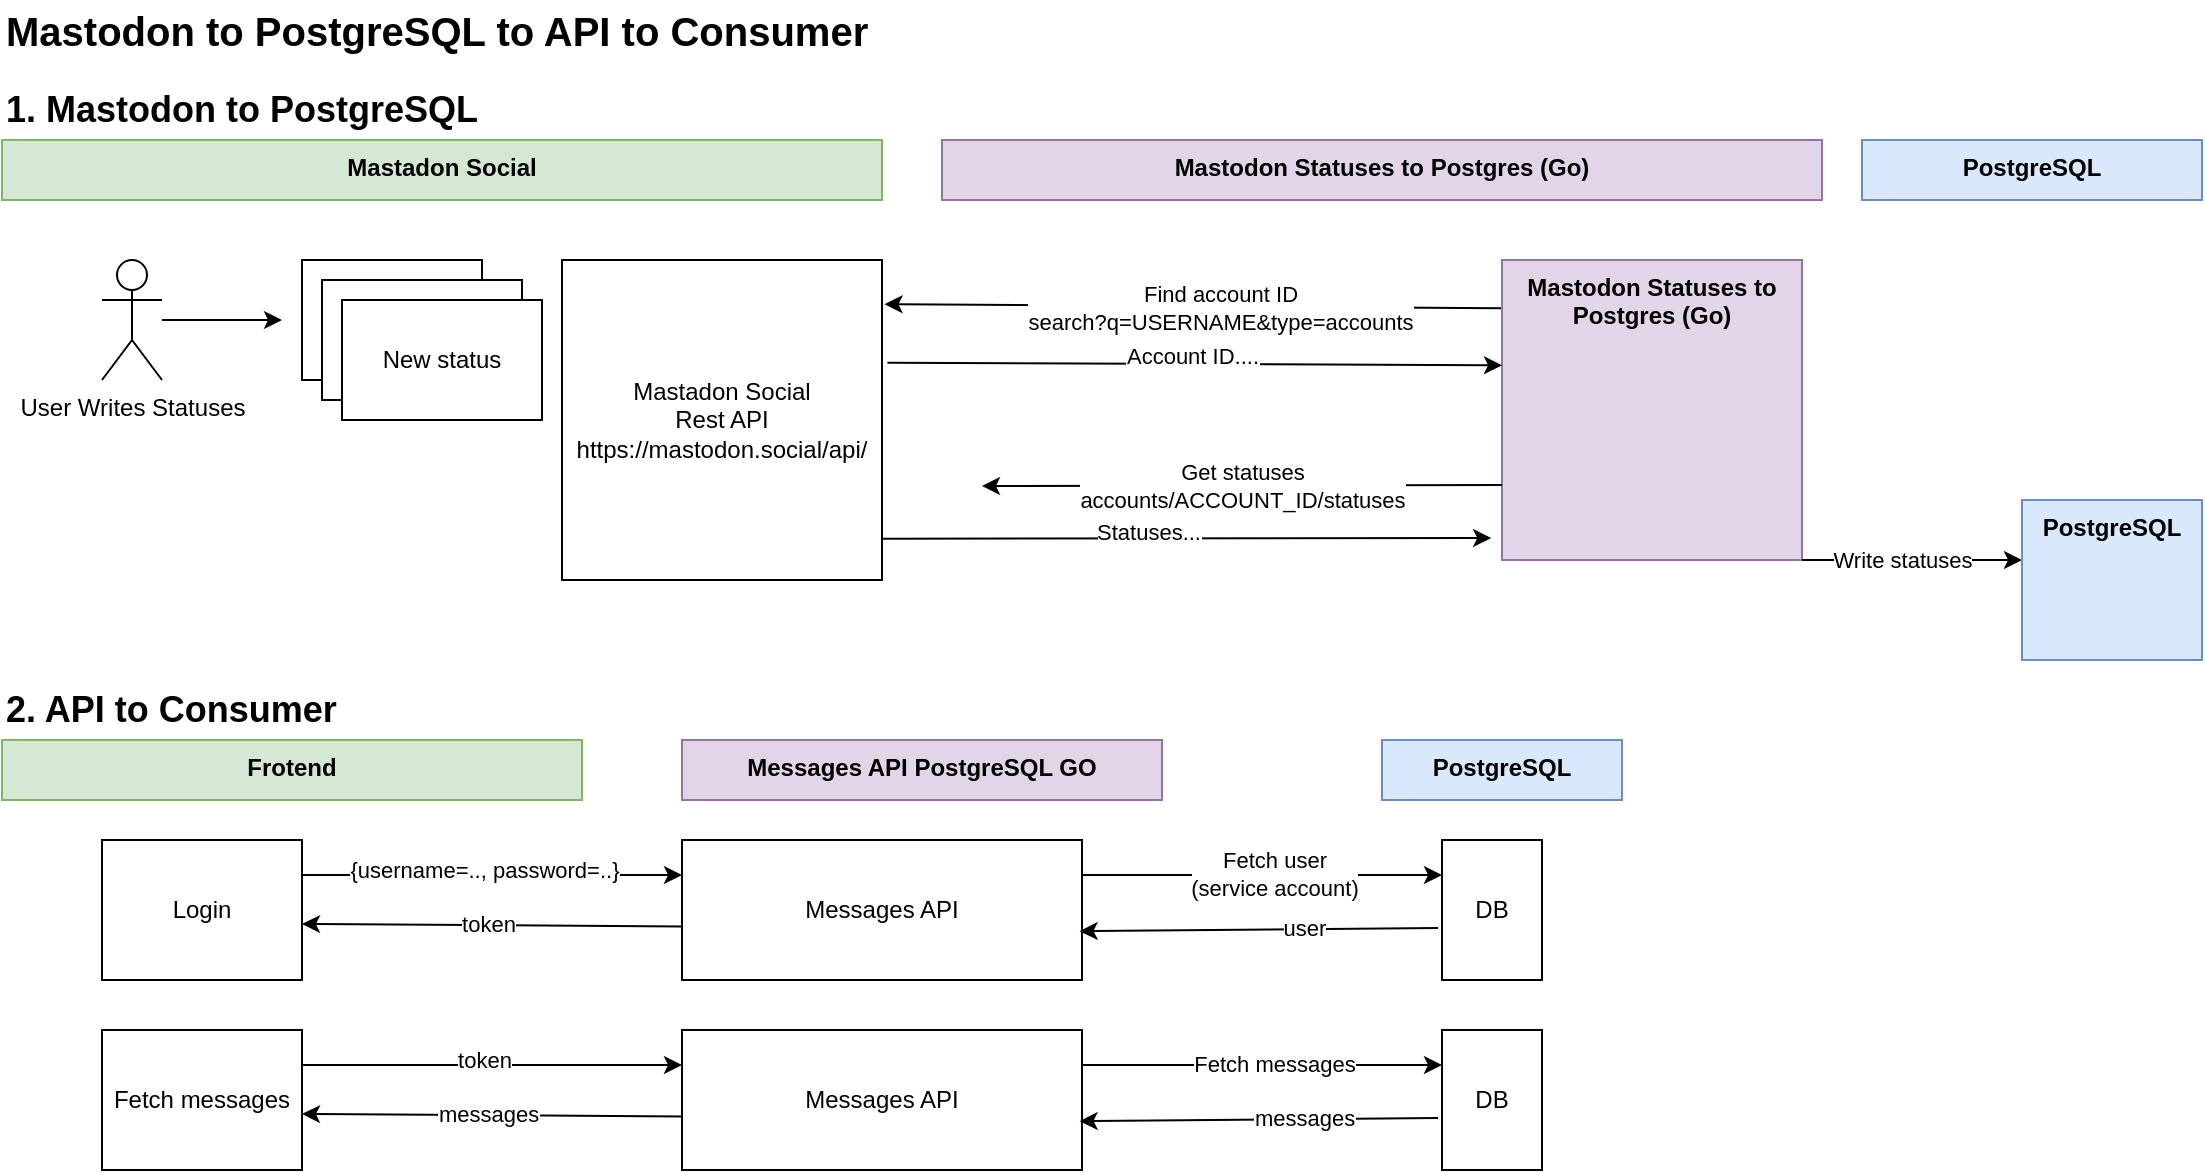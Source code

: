 <mxfile version="22.1.18" type="device">
  <diagram name="Page-1" id="WRdN7BM2ZJ4U4scon4Hu">
    <mxGraphModel dx="1050" dy="621" grid="1" gridSize="10" guides="1" tooltips="1" connect="1" arrows="1" fold="1" page="1" pageScale="1" pageWidth="827" pageHeight="1169" math="0" shadow="0">
      <root>
        <mxCell id="0" />
        <mxCell id="1" parent="0" />
        <mxCell id="FbIVop6zdLtNsHptMYI5-1" value="&lt;b&gt;Mastadon Social&lt;/b&gt;" style="rounded=0;whiteSpace=wrap;html=1;verticalAlign=top;fillColor=#d5e8d4;strokeColor=#82b366;" parent="1" vertex="1">
          <mxGeometry y="70" width="440" height="30" as="geometry" />
        </mxCell>
        <mxCell id="FbIVop6zdLtNsHptMYI5-3" value="&lt;font style=&quot;font-size: 20px;&quot;&gt;Mastodon to PostgreSQL to API to Consumer&lt;/font&gt;" style="text;html=1;strokeColor=none;fillColor=none;align=left;verticalAlign=middle;whiteSpace=wrap;rounded=0;fontStyle=1;fontSize=14;" parent="1" vertex="1">
          <mxGeometry width="450" height="30" as="geometry" />
        </mxCell>
        <mxCell id="FbIVop6zdLtNsHptMYI5-13" value="" style="edgeStyle=orthogonalEdgeStyle;rounded=0;orthogonalLoop=1;jettySize=auto;html=1;" parent="1" source="FbIVop6zdLtNsHptMYI5-4" edge="1">
          <mxGeometry relative="1" as="geometry">
            <mxPoint x="140" y="160" as="targetPoint" />
          </mxGeometry>
        </mxCell>
        <mxCell id="FbIVop6zdLtNsHptMYI5-4" value="User Writes Statuses" style="shape=umlActor;verticalLabelPosition=bottom;verticalAlign=top;html=1;outlineConnect=0;" parent="1" vertex="1">
          <mxGeometry x="50" y="130" width="30" height="60" as="geometry" />
        </mxCell>
        <mxCell id="FbIVop6zdLtNsHptMYI5-10" value="&lt;b&gt;Mastodon Statuses to Postgres (Go)&lt;/b&gt;" style="rounded=0;whiteSpace=wrap;html=1;verticalAlign=top;fillColor=#e1d5e7;strokeColor=#9673a6;" parent="1" vertex="1">
          <mxGeometry x="470" y="70" width="440" height="30" as="geometry" />
        </mxCell>
        <mxCell id="FbIVop6zdLtNsHptMYI5-11" value="" style="endArrow=classic;html=1;rounded=0;entryX=1.008;entryY=0.138;entryDx=0;entryDy=0;exitX=0;exitY=0.161;exitDx=0;exitDy=0;exitPerimeter=0;entryPerimeter=0;" parent="1" source="FbIVop6zdLtNsHptMYI5-19" target="FbIVop6zdLtNsHptMYI5-18" edge="1">
          <mxGeometry width="50" height="50" relative="1" as="geometry">
            <mxPoint x="720" y="153" as="sourcePoint" />
            <mxPoint x="520" y="170" as="targetPoint" />
          </mxGeometry>
        </mxCell>
        <mxCell id="FbIVop6zdLtNsHptMYI5-14" value="Find account ID&lt;br&gt;search?q=USERNAME&amp;amp;type=accounts" style="edgeLabel;html=1;align=center;verticalAlign=middle;resizable=0;points=[];" parent="FbIVop6zdLtNsHptMYI5-11" vertex="1" connectable="0">
          <mxGeometry x="-0.236" y="-4" relative="1" as="geometry">
            <mxPoint x="-23" y="4" as="offset" />
          </mxGeometry>
        </mxCell>
        <mxCell id="FbIVop6zdLtNsHptMYI5-15" value="New status" style="rounded=0;whiteSpace=wrap;html=1;" parent="1" vertex="1">
          <mxGeometry x="150" y="130" width="90" height="60" as="geometry" />
        </mxCell>
        <mxCell id="FbIVop6zdLtNsHptMYI5-16" value="New status" style="rounded=0;whiteSpace=wrap;html=1;" parent="1" vertex="1">
          <mxGeometry x="160" y="140" width="100" height="60" as="geometry" />
        </mxCell>
        <mxCell id="FbIVop6zdLtNsHptMYI5-17" value="New status" style="rounded=0;whiteSpace=wrap;html=1;" parent="1" vertex="1">
          <mxGeometry x="170" y="150" width="100" height="60" as="geometry" />
        </mxCell>
        <mxCell id="FbIVop6zdLtNsHptMYI5-18" value="Mastadon Social &lt;br&gt;Rest API&lt;br&gt;https://mastodon.social/api/" style="rounded=0;whiteSpace=wrap;html=1;" parent="1" vertex="1">
          <mxGeometry x="280" y="130" width="160" height="160" as="geometry" />
        </mxCell>
        <mxCell id="FbIVop6zdLtNsHptMYI5-19" value="&lt;b&gt;Mastodon Statuses to Postgres (Go)&lt;/b&gt;" style="rounded=0;whiteSpace=wrap;html=1;verticalAlign=top;fillColor=#e1d5e7;strokeColor=#9673a6;" parent="1" vertex="1">
          <mxGeometry x="750" y="130" width="150" height="150" as="geometry" />
        </mxCell>
        <mxCell id="FbIVop6zdLtNsHptMYI5-22" value="" style="endArrow=classic;html=1;rounded=0;exitX=1.017;exitY=0.321;exitDx=0;exitDy=0;exitPerimeter=0;entryX=0;entryY=0.351;entryDx=0;entryDy=0;entryPerimeter=0;" parent="1" source="FbIVop6zdLtNsHptMYI5-18" target="FbIVop6zdLtNsHptMYI5-19" edge="1">
          <mxGeometry width="50" height="50" relative="1" as="geometry">
            <mxPoint x="730" y="163" as="sourcePoint" />
            <mxPoint x="720" y="186" as="targetPoint" />
          </mxGeometry>
        </mxCell>
        <mxCell id="FbIVop6zdLtNsHptMYI5-24" value="Account ID...." style="edgeLabel;html=1;align=center;verticalAlign=middle;resizable=0;points=[];" parent="FbIVop6zdLtNsHptMYI5-22" vertex="1" connectable="0">
          <mxGeometry x="-0.272" y="1" relative="1" as="geometry">
            <mxPoint x="40" y="-3" as="offset" />
          </mxGeometry>
        </mxCell>
        <mxCell id="FbIVop6zdLtNsHptMYI5-27" value="" style="endArrow=classic;html=1;rounded=0;exitX=0;exitY=0.75;exitDx=0;exitDy=0;" parent="1" source="FbIVop6zdLtNsHptMYI5-19" edge="1">
          <mxGeometry width="50" height="50" relative="1" as="geometry">
            <mxPoint x="720" y="220" as="sourcePoint" />
            <mxPoint x="490" y="243" as="targetPoint" />
          </mxGeometry>
        </mxCell>
        <mxCell id="FbIVop6zdLtNsHptMYI5-28" value="Get statuses&lt;br&gt;accounts/ACCOUNT_ID/statuses" style="edgeLabel;html=1;align=center;verticalAlign=middle;resizable=0;points=[];" parent="FbIVop6zdLtNsHptMYI5-27" vertex="1" connectable="0">
          <mxGeometry x="-0.236" y="-4" relative="1" as="geometry">
            <mxPoint x="-31" y="4" as="offset" />
          </mxGeometry>
        </mxCell>
        <mxCell id="FbIVop6zdLtNsHptMYI5-29" value="" style="endArrow=classic;html=1;rounded=0;exitX=1;exitY=0.871;exitDx=0;exitDy=0;exitPerimeter=0;entryX=-0.036;entryY=0.876;entryDx=0;entryDy=0;entryPerimeter=0;" parent="1" source="FbIVop6zdLtNsHptMYI5-18" edge="1">
          <mxGeometry width="50" height="50" relative="1" as="geometry">
            <mxPoint x="513" y="269.36" as="sourcePoint" />
            <mxPoint x="744.6" y="269" as="targetPoint" />
          </mxGeometry>
        </mxCell>
        <mxCell id="FbIVop6zdLtNsHptMYI5-30" value="Statuses..." style="edgeLabel;html=1;align=center;verticalAlign=middle;resizable=0;points=[];" parent="FbIVop6zdLtNsHptMYI5-29" vertex="1" connectable="0">
          <mxGeometry x="-0.272" y="1" relative="1" as="geometry">
            <mxPoint x="22" y="-2" as="offset" />
          </mxGeometry>
        </mxCell>
        <mxCell id="FbIVop6zdLtNsHptMYI5-32" value="&lt;b&gt;PostgreSQL&lt;/b&gt;" style="rounded=0;whiteSpace=wrap;html=1;verticalAlign=top;fillColor=#dae8fc;strokeColor=#6c8ebf;" parent="1" vertex="1">
          <mxGeometry x="930" y="70" width="170" height="30" as="geometry" />
        </mxCell>
        <mxCell id="FbIVop6zdLtNsHptMYI5-33" value="" style="endArrow=classic;html=1;rounded=0;exitX=1;exitY=1;exitDx=0;exitDy=0;" parent="1" source="FbIVop6zdLtNsHptMYI5-19" edge="1">
          <mxGeometry width="50" height="50" relative="1" as="geometry">
            <mxPoint x="820" y="340" as="sourcePoint" />
            <mxPoint x="1010" y="280" as="targetPoint" />
          </mxGeometry>
        </mxCell>
        <mxCell id="FbIVop6zdLtNsHptMYI5-34" value="Write statuses" style="edgeLabel;html=1;align=center;verticalAlign=middle;resizable=0;points=[];" parent="FbIVop6zdLtNsHptMYI5-33" vertex="1" connectable="0">
          <mxGeometry x="-0.273" y="-1" relative="1" as="geometry">
            <mxPoint x="10" y="-1" as="offset" />
          </mxGeometry>
        </mxCell>
        <mxCell id="FbIVop6zdLtNsHptMYI5-36" value="&lt;b&gt;PostgreSQL&lt;/b&gt;" style="rounded=0;whiteSpace=wrap;html=1;verticalAlign=top;fillColor=#dae8fc;strokeColor=#6c8ebf;" parent="1" vertex="1">
          <mxGeometry x="1010" y="250" width="90" height="80" as="geometry" />
        </mxCell>
        <mxCell id="FbIVop6zdLtNsHptMYI5-37" value="&lt;font style=&quot;font-size: 18px;&quot;&gt;1. Mastodon to PostgreSQL&lt;/font&gt;" style="text;html=1;strokeColor=none;fillColor=none;align=left;verticalAlign=middle;whiteSpace=wrap;rounded=0;fontStyle=1;fontSize=14;" parent="1" vertex="1">
          <mxGeometry y="40" width="450" height="30" as="geometry" />
        </mxCell>
        <mxCell id="FbIVop6zdLtNsHptMYI5-39" value="&lt;b style=&quot;border-color: var(--border-color);&quot;&gt;PostgreSQL&lt;/b&gt;" style="rounded=0;whiteSpace=wrap;html=1;verticalAlign=top;fillColor=#dae8fc;strokeColor=#6c8ebf;" parent="1" vertex="1">
          <mxGeometry x="690" y="370" width="120" height="30" as="geometry" />
        </mxCell>
        <mxCell id="FbIVop6zdLtNsHptMYI5-42" value="&lt;b&gt;Messages API PostgreSQL GO&lt;/b&gt;" style="rounded=0;whiteSpace=wrap;html=1;verticalAlign=top;fillColor=#e1d5e7;strokeColor=#9673a6;" parent="1" vertex="1">
          <mxGeometry x="340" y="370" width="240" height="30" as="geometry" />
        </mxCell>
        <mxCell id="FbIVop6zdLtNsHptMYI5-60" value="&lt;font style=&quot;font-size: 18px;&quot;&gt;2. API to Consumer&lt;/font&gt;" style="text;html=1;strokeColor=none;fillColor=none;align=left;verticalAlign=middle;whiteSpace=wrap;rounded=0;fontStyle=1;fontSize=14;" parent="1" vertex="1">
          <mxGeometry y="340" width="450" height="30" as="geometry" />
        </mxCell>
        <mxCell id="7SmLc6fh0iw7Kc8esUZW-1" value="DB" style="rounded=0;whiteSpace=wrap;html=1;" parent="1" vertex="1">
          <mxGeometry x="720" y="420" width="50" height="70" as="geometry" />
        </mxCell>
        <mxCell id="7SmLc6fh0iw7Kc8esUZW-2" value="" style="endArrow=classic;html=1;rounded=0;exitX=1;exitY=0.25;exitDx=0;exitDy=0;entryX=0;entryY=0.25;entryDx=0;entryDy=0;" parent="1" source="7SmLc6fh0iw7Kc8esUZW-3" target="7SmLc6fh0iw7Kc8esUZW-1" edge="1">
          <mxGeometry width="50" height="50" relative="1" as="geometry">
            <mxPoint x="470" y="440" as="sourcePoint" />
            <mxPoint x="680" y="450" as="targetPoint" />
          </mxGeometry>
        </mxCell>
        <mxCell id="7SmLc6fh0iw7Kc8esUZW-21" value="Fetch user&lt;br&gt;(service account)" style="edgeLabel;html=1;align=center;verticalAlign=middle;resizable=0;points=[];" parent="7SmLc6fh0iw7Kc8esUZW-2" vertex="1" connectable="0">
          <mxGeometry x="0.06" y="1" relative="1" as="geometry">
            <mxPoint as="offset" />
          </mxGeometry>
        </mxCell>
        <mxCell id="7SmLc6fh0iw7Kc8esUZW-3" value="Messages API" style="rounded=0;whiteSpace=wrap;html=1;" parent="1" vertex="1">
          <mxGeometry x="340" y="420" width="200" height="70" as="geometry" />
        </mxCell>
        <mxCell id="7SmLc6fh0iw7Kc8esUZW-6" value="&lt;b&gt;Frotend&lt;/b&gt;" style="rounded=0;whiteSpace=wrap;html=1;verticalAlign=top;fillColor=#d5e8d4;strokeColor=#82b366;" parent="1" vertex="1">
          <mxGeometry y="370" width="290" height="30" as="geometry" />
        </mxCell>
        <mxCell id="7SmLc6fh0iw7Kc8esUZW-17" value="Login" style="rounded=0;whiteSpace=wrap;html=1;" parent="1" vertex="1">
          <mxGeometry x="50" y="420" width="100" height="70" as="geometry" />
        </mxCell>
        <mxCell id="7SmLc6fh0iw7Kc8esUZW-18" value="" style="endArrow=classic;html=1;rounded=0;exitX=1;exitY=0.25;exitDx=0;exitDy=0;entryX=0;entryY=0.25;entryDx=0;entryDy=0;" parent="1" source="7SmLc6fh0iw7Kc8esUZW-17" target="7SmLc6fh0iw7Kc8esUZW-3" edge="1">
          <mxGeometry width="50" height="50" relative="1" as="geometry">
            <mxPoint x="300" y="530" as="sourcePoint" />
            <mxPoint x="350" y="480" as="targetPoint" />
          </mxGeometry>
        </mxCell>
        <mxCell id="7SmLc6fh0iw7Kc8esUZW-20" value="{username=.., password=..}" style="edgeLabel;html=1;align=center;verticalAlign=middle;resizable=0;points=[];" parent="7SmLc6fh0iw7Kc8esUZW-18" vertex="1" connectable="0">
          <mxGeometry x="-0.206" y="3" relative="1" as="geometry">
            <mxPoint x="15" as="offset" />
          </mxGeometry>
        </mxCell>
        <mxCell id="7SmLc6fh0iw7Kc8esUZW-23" value="" style="endArrow=classic;html=1;rounded=0;entryX=0.994;entryY=0.651;entryDx=0;entryDy=0;entryPerimeter=0;exitX=-0.04;exitY=0.629;exitDx=0;exitDy=0;exitPerimeter=0;" parent="1" source="7SmLc6fh0iw7Kc8esUZW-1" target="7SmLc6fh0iw7Kc8esUZW-3" edge="1">
          <mxGeometry width="50" height="50" relative="1" as="geometry">
            <mxPoint x="300" y="530" as="sourcePoint" />
            <mxPoint x="350" y="480" as="targetPoint" />
          </mxGeometry>
        </mxCell>
        <mxCell id="7SmLc6fh0iw7Kc8esUZW-24" value="user" style="edgeLabel;html=1;align=center;verticalAlign=middle;resizable=0;points=[];" parent="7SmLc6fh0iw7Kc8esUZW-23" vertex="1" connectable="0">
          <mxGeometry x="-0.246" y="-1" relative="1" as="geometry">
            <mxPoint as="offset" />
          </mxGeometry>
        </mxCell>
        <mxCell id="7SmLc6fh0iw7Kc8esUZW-25" value="" style="endArrow=classic;html=1;rounded=0;entryX=0.994;entryY=0.651;entryDx=0;entryDy=0;entryPerimeter=0;exitX=0.002;exitY=0.617;exitDx=0;exitDy=0;exitPerimeter=0;" parent="1" source="7SmLc6fh0iw7Kc8esUZW-3" edge="1">
          <mxGeometry width="50" height="50" relative="1" as="geometry">
            <mxPoint x="330" y="460" as="sourcePoint" />
            <mxPoint x="150" y="462" as="targetPoint" />
          </mxGeometry>
        </mxCell>
        <mxCell id="7SmLc6fh0iw7Kc8esUZW-26" value="token" style="edgeLabel;html=1;align=center;verticalAlign=middle;resizable=0;points=[];" parent="7SmLc6fh0iw7Kc8esUZW-25" vertex="1" connectable="0">
          <mxGeometry x="-0.246" y="-1" relative="1" as="geometry">
            <mxPoint x="-26" as="offset" />
          </mxGeometry>
        </mxCell>
        <mxCell id="7SmLc6fh0iw7Kc8esUZW-35" value="DB" style="rounded=0;whiteSpace=wrap;html=1;" parent="1" vertex="1">
          <mxGeometry x="720" y="515" width="50" height="70" as="geometry" />
        </mxCell>
        <mxCell id="7SmLc6fh0iw7Kc8esUZW-36" value="" style="endArrow=classic;html=1;rounded=0;exitX=1;exitY=0.25;exitDx=0;exitDy=0;entryX=0;entryY=0.25;entryDx=0;entryDy=0;" parent="1" source="7SmLc6fh0iw7Kc8esUZW-38" target="7SmLc6fh0iw7Kc8esUZW-35" edge="1">
          <mxGeometry width="50" height="50" relative="1" as="geometry">
            <mxPoint x="470" y="535" as="sourcePoint" />
            <mxPoint x="680" y="545" as="targetPoint" />
          </mxGeometry>
        </mxCell>
        <mxCell id="7SmLc6fh0iw7Kc8esUZW-37" value="Fetch messages" style="edgeLabel;html=1;align=center;verticalAlign=middle;resizable=0;points=[];" parent="7SmLc6fh0iw7Kc8esUZW-36" vertex="1" connectable="0">
          <mxGeometry x="0.06" y="1" relative="1" as="geometry">
            <mxPoint as="offset" />
          </mxGeometry>
        </mxCell>
        <mxCell id="7SmLc6fh0iw7Kc8esUZW-38" value="Messages API" style="rounded=0;whiteSpace=wrap;html=1;" parent="1" vertex="1">
          <mxGeometry x="340" y="515" width="200" height="70" as="geometry" />
        </mxCell>
        <mxCell id="7SmLc6fh0iw7Kc8esUZW-39" value="Fetch messages" style="rounded=0;whiteSpace=wrap;html=1;" parent="1" vertex="1">
          <mxGeometry x="50" y="515" width="100" height="70" as="geometry" />
        </mxCell>
        <mxCell id="7SmLc6fh0iw7Kc8esUZW-40" value="" style="endArrow=classic;html=1;rounded=0;exitX=1;exitY=0.25;exitDx=0;exitDy=0;entryX=0;entryY=0.25;entryDx=0;entryDy=0;" parent="1" source="7SmLc6fh0iw7Kc8esUZW-39" target="7SmLc6fh0iw7Kc8esUZW-38" edge="1">
          <mxGeometry width="50" height="50" relative="1" as="geometry">
            <mxPoint x="300" y="625" as="sourcePoint" />
            <mxPoint x="350" y="575" as="targetPoint" />
          </mxGeometry>
        </mxCell>
        <mxCell id="7SmLc6fh0iw7Kc8esUZW-41" value="token" style="edgeLabel;html=1;align=center;verticalAlign=middle;resizable=0;points=[];" parent="7SmLc6fh0iw7Kc8esUZW-40" vertex="1" connectable="0">
          <mxGeometry x="-0.206" y="3" relative="1" as="geometry">
            <mxPoint x="15" as="offset" />
          </mxGeometry>
        </mxCell>
        <mxCell id="7SmLc6fh0iw7Kc8esUZW-42" value="" style="endArrow=classic;html=1;rounded=0;entryX=0.994;entryY=0.651;entryDx=0;entryDy=0;entryPerimeter=0;exitX=-0.04;exitY=0.629;exitDx=0;exitDy=0;exitPerimeter=0;" parent="1" source="7SmLc6fh0iw7Kc8esUZW-35" target="7SmLc6fh0iw7Kc8esUZW-38" edge="1">
          <mxGeometry width="50" height="50" relative="1" as="geometry">
            <mxPoint x="300" y="625" as="sourcePoint" />
            <mxPoint x="350" y="575" as="targetPoint" />
          </mxGeometry>
        </mxCell>
        <mxCell id="7SmLc6fh0iw7Kc8esUZW-43" value="messages" style="edgeLabel;html=1;align=center;verticalAlign=middle;resizable=0;points=[];" parent="7SmLc6fh0iw7Kc8esUZW-42" vertex="1" connectable="0">
          <mxGeometry x="-0.246" y="-1" relative="1" as="geometry">
            <mxPoint as="offset" />
          </mxGeometry>
        </mxCell>
        <mxCell id="7SmLc6fh0iw7Kc8esUZW-44" value="" style="endArrow=classic;html=1;rounded=0;entryX=0.994;entryY=0.651;entryDx=0;entryDy=0;entryPerimeter=0;exitX=0.002;exitY=0.617;exitDx=0;exitDy=0;exitPerimeter=0;" parent="1" source="7SmLc6fh0iw7Kc8esUZW-38" edge="1">
          <mxGeometry width="50" height="50" relative="1" as="geometry">
            <mxPoint x="330" y="555" as="sourcePoint" />
            <mxPoint x="150" y="557" as="targetPoint" />
          </mxGeometry>
        </mxCell>
        <mxCell id="7SmLc6fh0iw7Kc8esUZW-45" value="messages" style="edgeLabel;html=1;align=center;verticalAlign=middle;resizable=0;points=[];" parent="7SmLc6fh0iw7Kc8esUZW-44" vertex="1" connectable="0">
          <mxGeometry x="-0.246" y="-1" relative="1" as="geometry">
            <mxPoint x="-26" as="offset" />
          </mxGeometry>
        </mxCell>
      </root>
    </mxGraphModel>
  </diagram>
</mxfile>
